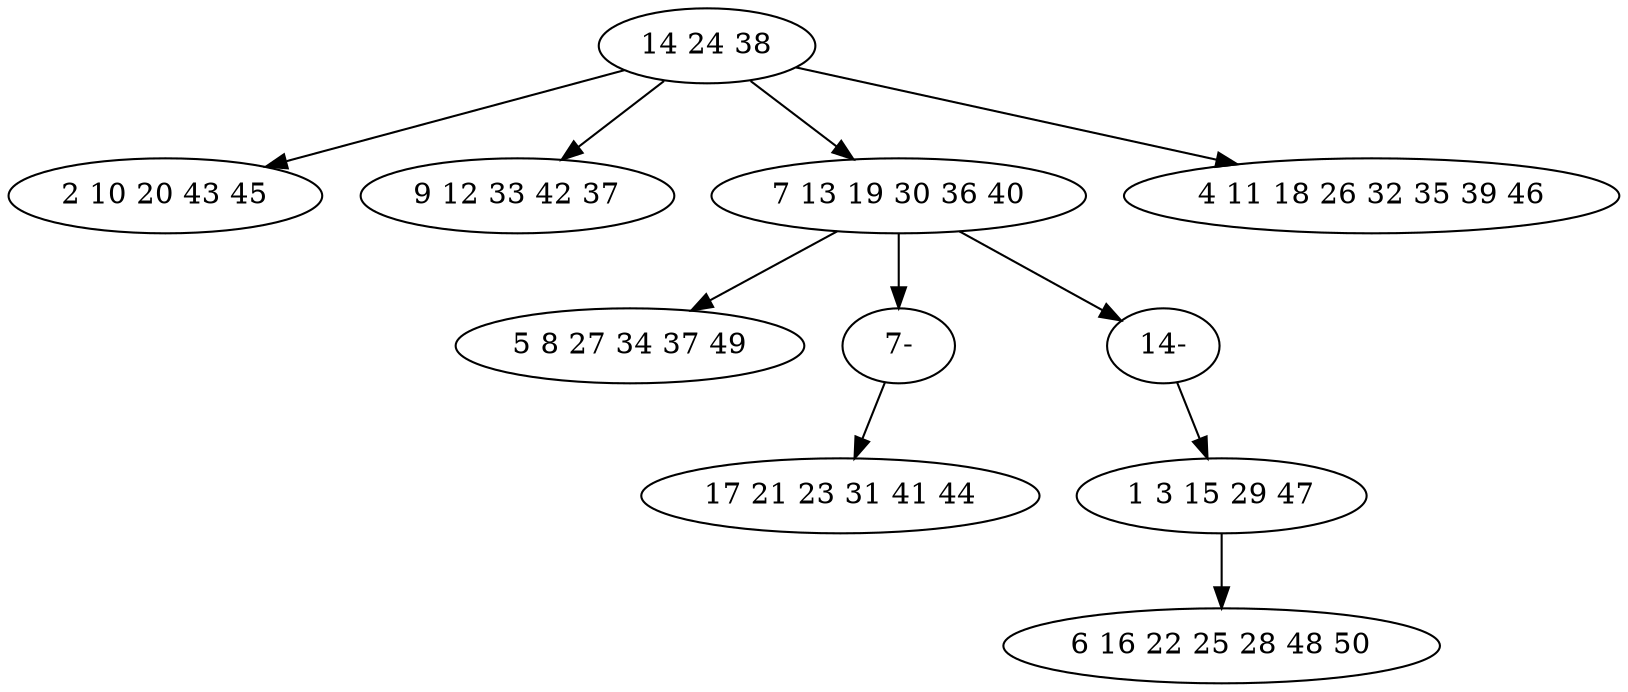 digraph true_tree {
	"0" -> "1"
	"0" -> "2"
	"0" -> "3"
	"0" -> "4"
	"3" -> "5"
	"3" -> "9"
	"3" -> "10"
	"7" -> "8"
	"9" -> "6"
	"10" -> "7"
	"0" [label="14 24 38"];
	"1" [label="2 10 20 43 45"];
	"2" [label="9 12 33 42 37"];
	"3" [label="7 13 19 30 36 40"];
	"4" [label="4 11 18 26 32 35 39 46"];
	"5" [label="5 8 27 34 37 49"];
	"6" [label="17 21 23 31 41 44"];
	"7" [label="1 3 15 29 47"];
	"8" [label="6 16 22 25 28 48 50"];
	"9" [label="7-"];
	"10" [label="14-"];
}
